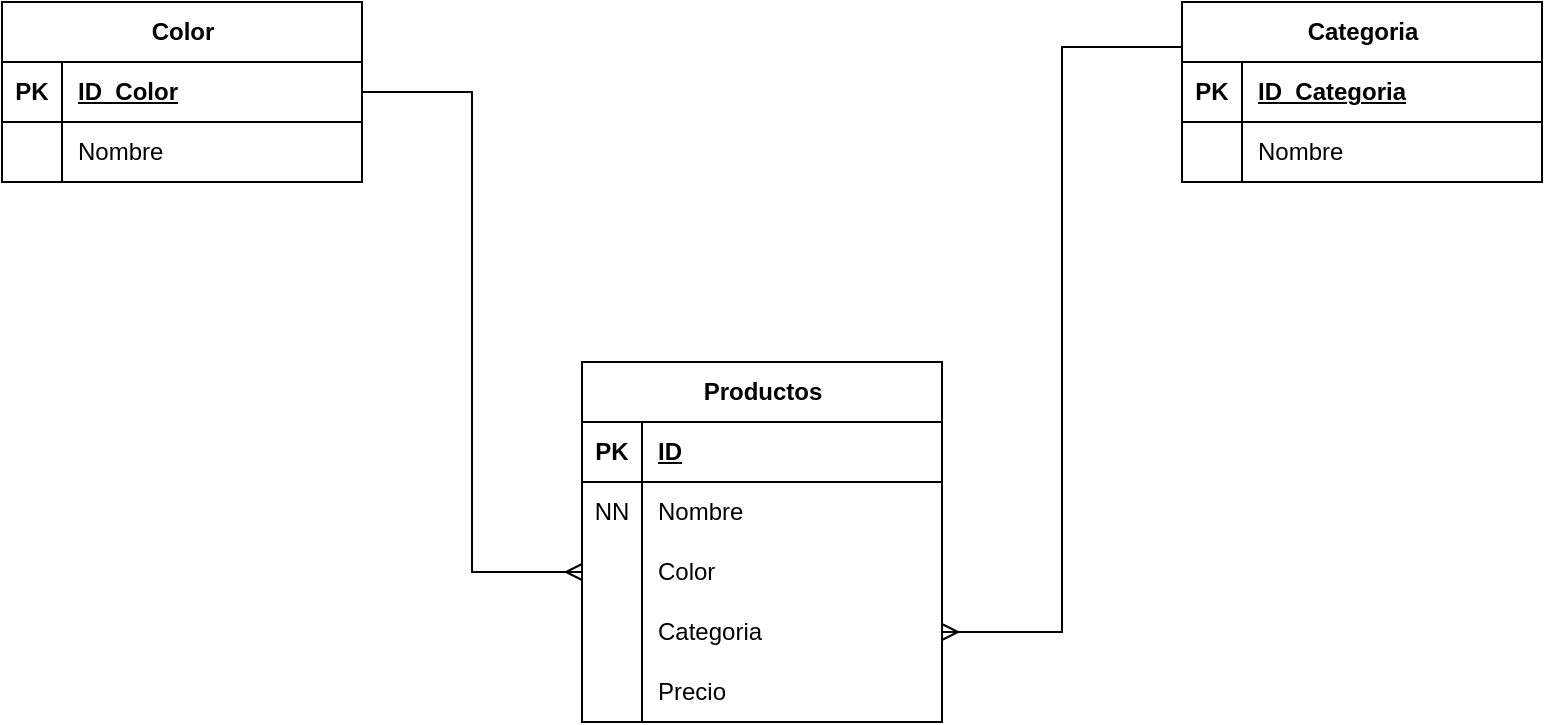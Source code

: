 <mxfile version="22.1.1" type="device">
  <diagram name="Página-1" id="GpZvLR5_iFzUC8IgvZ2f">
    <mxGraphModel dx="1050" dy="566" grid="1" gridSize="10" guides="1" tooltips="1" connect="1" arrows="1" fold="1" page="1" pageScale="1" pageWidth="827" pageHeight="1169" math="0" shadow="0">
      <root>
        <mxCell id="0" />
        <mxCell id="1" parent="0" />
        <mxCell id="EunbXu9C9-Axw8t2HFxw-1" value="Productos" style="shape=table;startSize=30;container=1;collapsible=1;childLayout=tableLayout;fixedRows=1;rowLines=0;fontStyle=1;align=center;resizeLast=1;html=1;" vertex="1" parent="1">
          <mxGeometry x="320" y="220" width="180" height="180" as="geometry" />
        </mxCell>
        <mxCell id="EunbXu9C9-Axw8t2HFxw-2" value="" style="shape=tableRow;horizontal=0;startSize=0;swimlaneHead=0;swimlaneBody=0;fillColor=none;collapsible=0;dropTarget=0;points=[[0,0.5],[1,0.5]];portConstraint=eastwest;top=0;left=0;right=0;bottom=1;" vertex="1" parent="EunbXu9C9-Axw8t2HFxw-1">
          <mxGeometry y="30" width="180" height="30" as="geometry" />
        </mxCell>
        <mxCell id="EunbXu9C9-Axw8t2HFxw-3" value="PK" style="shape=partialRectangle;connectable=0;fillColor=none;top=0;left=0;bottom=0;right=0;fontStyle=1;overflow=hidden;whiteSpace=wrap;html=1;" vertex="1" parent="EunbXu9C9-Axw8t2HFxw-2">
          <mxGeometry width="30" height="30" as="geometry">
            <mxRectangle width="30" height="30" as="alternateBounds" />
          </mxGeometry>
        </mxCell>
        <mxCell id="EunbXu9C9-Axw8t2HFxw-4" value="ID" style="shape=partialRectangle;connectable=0;fillColor=none;top=0;left=0;bottom=0;right=0;align=left;spacingLeft=6;fontStyle=5;overflow=hidden;whiteSpace=wrap;html=1;" vertex="1" parent="EunbXu9C9-Axw8t2HFxw-2">
          <mxGeometry x="30" width="150" height="30" as="geometry">
            <mxRectangle width="150" height="30" as="alternateBounds" />
          </mxGeometry>
        </mxCell>
        <mxCell id="EunbXu9C9-Axw8t2HFxw-5" value="" style="shape=tableRow;horizontal=0;startSize=0;swimlaneHead=0;swimlaneBody=0;fillColor=none;collapsible=0;dropTarget=0;points=[[0,0.5],[1,0.5]];portConstraint=eastwest;top=0;left=0;right=0;bottom=0;" vertex="1" parent="EunbXu9C9-Axw8t2HFxw-1">
          <mxGeometry y="60" width="180" height="30" as="geometry" />
        </mxCell>
        <mxCell id="EunbXu9C9-Axw8t2HFxw-6" value="NN" style="shape=partialRectangle;connectable=0;fillColor=none;top=0;left=0;bottom=0;right=0;editable=1;overflow=hidden;whiteSpace=wrap;html=1;" vertex="1" parent="EunbXu9C9-Axw8t2HFxw-5">
          <mxGeometry width="30" height="30" as="geometry">
            <mxRectangle width="30" height="30" as="alternateBounds" />
          </mxGeometry>
        </mxCell>
        <mxCell id="EunbXu9C9-Axw8t2HFxw-7" value="Nombre" style="shape=partialRectangle;connectable=0;fillColor=none;top=0;left=0;bottom=0;right=0;align=left;spacingLeft=6;overflow=hidden;whiteSpace=wrap;html=1;" vertex="1" parent="EunbXu9C9-Axw8t2HFxw-5">
          <mxGeometry x="30" width="150" height="30" as="geometry">
            <mxRectangle width="150" height="30" as="alternateBounds" />
          </mxGeometry>
        </mxCell>
        <mxCell id="EunbXu9C9-Axw8t2HFxw-8" value="" style="shape=tableRow;horizontal=0;startSize=0;swimlaneHead=0;swimlaneBody=0;fillColor=none;collapsible=0;dropTarget=0;points=[[0,0.5],[1,0.5]];portConstraint=eastwest;top=0;left=0;right=0;bottom=0;" vertex="1" parent="EunbXu9C9-Axw8t2HFxw-1">
          <mxGeometry y="90" width="180" height="30" as="geometry" />
        </mxCell>
        <mxCell id="EunbXu9C9-Axw8t2HFxw-9" value="" style="shape=partialRectangle;connectable=0;fillColor=none;top=0;left=0;bottom=0;right=0;editable=1;overflow=hidden;whiteSpace=wrap;html=1;" vertex="1" parent="EunbXu9C9-Axw8t2HFxw-8">
          <mxGeometry width="30" height="30" as="geometry">
            <mxRectangle width="30" height="30" as="alternateBounds" />
          </mxGeometry>
        </mxCell>
        <mxCell id="EunbXu9C9-Axw8t2HFxw-10" value="Color" style="shape=partialRectangle;connectable=0;fillColor=none;top=0;left=0;bottom=0;right=0;align=left;spacingLeft=6;overflow=hidden;whiteSpace=wrap;html=1;" vertex="1" parent="EunbXu9C9-Axw8t2HFxw-8">
          <mxGeometry x="30" width="150" height="30" as="geometry">
            <mxRectangle width="150" height="30" as="alternateBounds" />
          </mxGeometry>
        </mxCell>
        <mxCell id="EunbXu9C9-Axw8t2HFxw-11" value="" style="shape=tableRow;horizontal=0;startSize=0;swimlaneHead=0;swimlaneBody=0;fillColor=none;collapsible=0;dropTarget=0;points=[[0,0.5],[1,0.5]];portConstraint=eastwest;top=0;left=0;right=0;bottom=0;" vertex="1" parent="EunbXu9C9-Axw8t2HFxw-1">
          <mxGeometry y="120" width="180" height="30" as="geometry" />
        </mxCell>
        <mxCell id="EunbXu9C9-Axw8t2HFxw-12" value="" style="shape=partialRectangle;connectable=0;fillColor=none;top=0;left=0;bottom=0;right=0;editable=1;overflow=hidden;whiteSpace=wrap;html=1;" vertex="1" parent="EunbXu9C9-Axw8t2HFxw-11">
          <mxGeometry width="30" height="30" as="geometry">
            <mxRectangle width="30" height="30" as="alternateBounds" />
          </mxGeometry>
        </mxCell>
        <mxCell id="EunbXu9C9-Axw8t2HFxw-13" value="Categoria" style="shape=partialRectangle;connectable=0;fillColor=none;top=0;left=0;bottom=0;right=0;align=left;spacingLeft=6;overflow=hidden;whiteSpace=wrap;html=1;" vertex="1" parent="EunbXu9C9-Axw8t2HFxw-11">
          <mxGeometry x="30" width="150" height="30" as="geometry">
            <mxRectangle width="150" height="30" as="alternateBounds" />
          </mxGeometry>
        </mxCell>
        <mxCell id="EunbXu9C9-Axw8t2HFxw-14" value="" style="shape=tableRow;horizontal=0;startSize=0;swimlaneHead=0;swimlaneBody=0;fillColor=none;collapsible=0;dropTarget=0;points=[[0,0.5],[1,0.5]];portConstraint=eastwest;top=0;left=0;right=0;bottom=0;" vertex="1" parent="EunbXu9C9-Axw8t2HFxw-1">
          <mxGeometry y="150" width="180" height="30" as="geometry" />
        </mxCell>
        <mxCell id="EunbXu9C9-Axw8t2HFxw-15" value="" style="shape=partialRectangle;connectable=0;fillColor=none;top=0;left=0;bottom=0;right=0;editable=1;overflow=hidden;whiteSpace=wrap;html=1;" vertex="1" parent="EunbXu9C9-Axw8t2HFxw-14">
          <mxGeometry width="30" height="30" as="geometry">
            <mxRectangle width="30" height="30" as="alternateBounds" />
          </mxGeometry>
        </mxCell>
        <mxCell id="EunbXu9C9-Axw8t2HFxw-16" value="Precio" style="shape=partialRectangle;connectable=0;fillColor=none;top=0;left=0;bottom=0;right=0;align=left;spacingLeft=6;overflow=hidden;whiteSpace=wrap;html=1;" vertex="1" parent="EunbXu9C9-Axw8t2HFxw-14">
          <mxGeometry x="30" width="150" height="30" as="geometry">
            <mxRectangle width="150" height="30" as="alternateBounds" />
          </mxGeometry>
        </mxCell>
        <mxCell id="EunbXu9C9-Axw8t2HFxw-30" value="Color" style="shape=table;startSize=30;container=1;collapsible=1;childLayout=tableLayout;fixedRows=1;rowLines=0;fontStyle=1;align=center;resizeLast=1;html=1;" vertex="1" parent="1">
          <mxGeometry x="30" y="40" width="180" height="90" as="geometry" />
        </mxCell>
        <mxCell id="EunbXu9C9-Axw8t2HFxw-31" value="" style="shape=tableRow;horizontal=0;startSize=0;swimlaneHead=0;swimlaneBody=0;fillColor=none;collapsible=0;dropTarget=0;points=[[0,0.5],[1,0.5]];portConstraint=eastwest;top=0;left=0;right=0;bottom=1;" vertex="1" parent="EunbXu9C9-Axw8t2HFxw-30">
          <mxGeometry y="30" width="180" height="30" as="geometry" />
        </mxCell>
        <mxCell id="EunbXu9C9-Axw8t2HFxw-32" value="PK" style="shape=partialRectangle;connectable=0;fillColor=none;top=0;left=0;bottom=0;right=0;fontStyle=1;overflow=hidden;whiteSpace=wrap;html=1;" vertex="1" parent="EunbXu9C9-Axw8t2HFxw-31">
          <mxGeometry width="30" height="30" as="geometry">
            <mxRectangle width="30" height="30" as="alternateBounds" />
          </mxGeometry>
        </mxCell>
        <mxCell id="EunbXu9C9-Axw8t2HFxw-33" value="ID_Color" style="shape=partialRectangle;connectable=0;fillColor=none;top=0;left=0;bottom=0;right=0;align=left;spacingLeft=6;fontStyle=5;overflow=hidden;whiteSpace=wrap;html=1;" vertex="1" parent="EunbXu9C9-Axw8t2HFxw-31">
          <mxGeometry x="30" width="150" height="30" as="geometry">
            <mxRectangle width="150" height="30" as="alternateBounds" />
          </mxGeometry>
        </mxCell>
        <mxCell id="EunbXu9C9-Axw8t2HFxw-34" value="" style="shape=tableRow;horizontal=0;startSize=0;swimlaneHead=0;swimlaneBody=0;fillColor=none;collapsible=0;dropTarget=0;points=[[0,0.5],[1,0.5]];portConstraint=eastwest;top=0;left=0;right=0;bottom=0;" vertex="1" parent="EunbXu9C9-Axw8t2HFxw-30">
          <mxGeometry y="60" width="180" height="30" as="geometry" />
        </mxCell>
        <mxCell id="EunbXu9C9-Axw8t2HFxw-35" value="" style="shape=partialRectangle;connectable=0;fillColor=none;top=0;left=0;bottom=0;right=0;editable=1;overflow=hidden;whiteSpace=wrap;html=1;" vertex="1" parent="EunbXu9C9-Axw8t2HFxw-34">
          <mxGeometry width="30" height="30" as="geometry">
            <mxRectangle width="30" height="30" as="alternateBounds" />
          </mxGeometry>
        </mxCell>
        <mxCell id="EunbXu9C9-Axw8t2HFxw-36" value="Nombre" style="shape=partialRectangle;connectable=0;fillColor=none;top=0;left=0;bottom=0;right=0;align=left;spacingLeft=6;overflow=hidden;whiteSpace=wrap;html=1;" vertex="1" parent="EunbXu9C9-Axw8t2HFxw-34">
          <mxGeometry x="30" width="150" height="30" as="geometry">
            <mxRectangle width="150" height="30" as="alternateBounds" />
          </mxGeometry>
        </mxCell>
        <mxCell id="EunbXu9C9-Axw8t2HFxw-54" style="edgeStyle=orthogonalEdgeStyle;rounded=0;orthogonalLoop=1;jettySize=auto;html=1;exitX=0;exitY=0.25;exitDx=0;exitDy=0;endArrow=ERmany;endFill=0;" edge="1" parent="1" source="EunbXu9C9-Axw8t2HFxw-44" target="EunbXu9C9-Axw8t2HFxw-11">
          <mxGeometry relative="1" as="geometry" />
        </mxCell>
        <mxCell id="EunbXu9C9-Axw8t2HFxw-44" value="Categoria" style="shape=table;startSize=30;container=1;collapsible=1;childLayout=tableLayout;fixedRows=1;rowLines=0;fontStyle=1;align=center;resizeLast=1;html=1;" vertex="1" parent="1">
          <mxGeometry x="620" y="40" width="180" height="90" as="geometry" />
        </mxCell>
        <mxCell id="EunbXu9C9-Axw8t2HFxw-45" value="" style="shape=tableRow;horizontal=0;startSize=0;swimlaneHead=0;swimlaneBody=0;fillColor=none;collapsible=0;dropTarget=0;points=[[0,0.5],[1,0.5]];portConstraint=eastwest;top=0;left=0;right=0;bottom=1;" vertex="1" parent="EunbXu9C9-Axw8t2HFxw-44">
          <mxGeometry y="30" width="180" height="30" as="geometry" />
        </mxCell>
        <mxCell id="EunbXu9C9-Axw8t2HFxw-46" value="PK" style="shape=partialRectangle;connectable=0;fillColor=none;top=0;left=0;bottom=0;right=0;fontStyle=1;overflow=hidden;whiteSpace=wrap;html=1;" vertex="1" parent="EunbXu9C9-Axw8t2HFxw-45">
          <mxGeometry width="30" height="30" as="geometry">
            <mxRectangle width="30" height="30" as="alternateBounds" />
          </mxGeometry>
        </mxCell>
        <mxCell id="EunbXu9C9-Axw8t2HFxw-47" value="ID_Categoria" style="shape=partialRectangle;connectable=0;fillColor=none;top=0;left=0;bottom=0;right=0;align=left;spacingLeft=6;fontStyle=5;overflow=hidden;whiteSpace=wrap;html=1;" vertex="1" parent="EunbXu9C9-Axw8t2HFxw-45">
          <mxGeometry x="30" width="150" height="30" as="geometry">
            <mxRectangle width="150" height="30" as="alternateBounds" />
          </mxGeometry>
        </mxCell>
        <mxCell id="EunbXu9C9-Axw8t2HFxw-48" value="" style="shape=tableRow;horizontal=0;startSize=0;swimlaneHead=0;swimlaneBody=0;fillColor=none;collapsible=0;dropTarget=0;points=[[0,0.5],[1,0.5]];portConstraint=eastwest;top=0;left=0;right=0;bottom=0;" vertex="1" parent="EunbXu9C9-Axw8t2HFxw-44">
          <mxGeometry y="60" width="180" height="30" as="geometry" />
        </mxCell>
        <mxCell id="EunbXu9C9-Axw8t2HFxw-49" value="" style="shape=partialRectangle;connectable=0;fillColor=none;top=0;left=0;bottom=0;right=0;editable=1;overflow=hidden;whiteSpace=wrap;html=1;" vertex="1" parent="EunbXu9C9-Axw8t2HFxw-48">
          <mxGeometry width="30" height="30" as="geometry">
            <mxRectangle width="30" height="30" as="alternateBounds" />
          </mxGeometry>
        </mxCell>
        <mxCell id="EunbXu9C9-Axw8t2HFxw-50" value="Nombre" style="shape=partialRectangle;connectable=0;fillColor=none;top=0;left=0;bottom=0;right=0;align=left;spacingLeft=6;overflow=hidden;whiteSpace=wrap;html=1;" vertex="1" parent="EunbXu9C9-Axw8t2HFxw-48">
          <mxGeometry x="30" width="150" height="30" as="geometry">
            <mxRectangle width="150" height="30" as="alternateBounds" />
          </mxGeometry>
        </mxCell>
        <mxCell id="EunbXu9C9-Axw8t2HFxw-53" style="edgeStyle=orthogonalEdgeStyle;rounded=0;orthogonalLoop=1;jettySize=auto;html=1;endArrow=ERmany;endFill=0;" edge="1" parent="1" source="EunbXu9C9-Axw8t2HFxw-31" target="EunbXu9C9-Axw8t2HFxw-8">
          <mxGeometry relative="1" as="geometry" />
        </mxCell>
      </root>
    </mxGraphModel>
  </diagram>
</mxfile>
